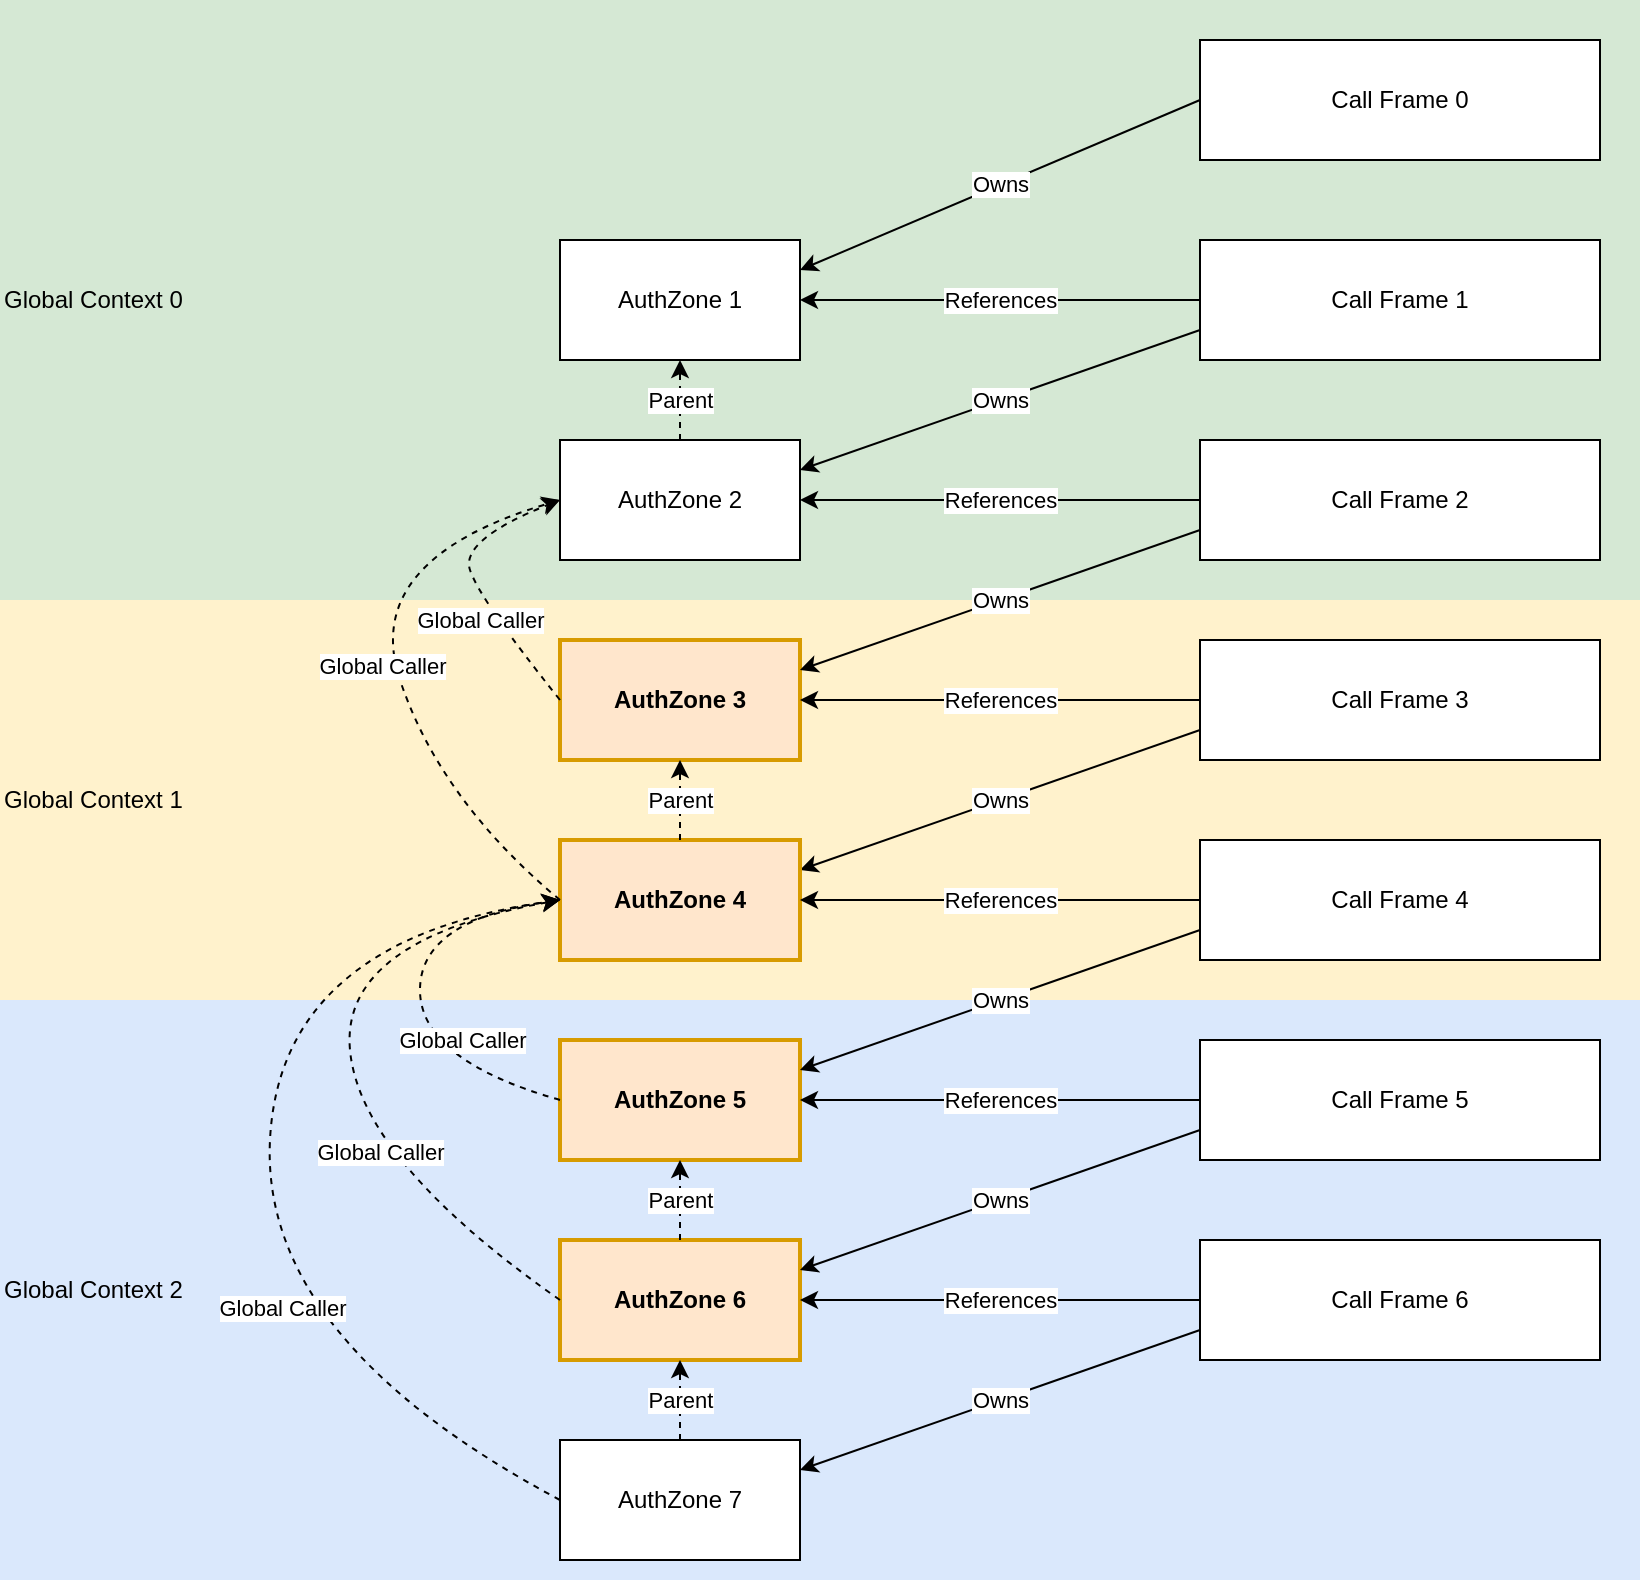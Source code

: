 <mxfile version="24.3.1" type="google">
  <diagram name="Page-1" id="sdZCdqadQK1_ApTaUdSB">
    <mxGraphModel grid="1" page="1" gridSize="10" guides="1" tooltips="1" connect="1" arrows="1" fold="1" pageScale="1" pageWidth="850" pageHeight="1100" math="0" shadow="0">
      <root>
        <mxCell id="0" />
        <mxCell id="1" parent="0" />
        <mxCell id="EU_9ewmec-1z8pHWwTsp-31" value="Global Context 2" style="rounded=0;whiteSpace=wrap;html=1;align=left;fillColor=#dae8fc;strokeColor=none;" vertex="1" parent="1">
          <mxGeometry x="-80" y="660" width="820" height="290" as="geometry" />
        </mxCell>
        <mxCell id="EU_9ewmec-1z8pHWwTsp-29" value="Global Context 1" style="rounded=0;whiteSpace=wrap;html=1;align=left;fillColor=#fff2cc;strokeColor=none;" vertex="1" parent="1">
          <mxGeometry x="-80" y="460" width="820" height="200" as="geometry" />
        </mxCell>
        <mxCell id="EU_9ewmec-1z8pHWwTsp-28" value="Global Context 0" style="rounded=0;whiteSpace=wrap;html=1;align=left;fillColor=#d5e8d4;strokeColor=none;" vertex="1" parent="1">
          <mxGeometry x="-80" y="160" width="820" height="300" as="geometry" />
        </mxCell>
        <mxCell id="EU_9ewmec-1z8pHWwTsp-2" value="Call Frame 0" style="rounded=0;whiteSpace=wrap;html=1;verticalAlign=middle;align=center;" vertex="1" parent="1">
          <mxGeometry x="520" y="180" width="200" height="60" as="geometry" />
        </mxCell>
        <mxCell id="EU_9ewmec-1z8pHWwTsp-1" value="AuthZone 1" style="rounded=0;whiteSpace=wrap;html=1;" vertex="1" parent="1">
          <mxGeometry x="200" y="280" width="120" height="60" as="geometry" />
        </mxCell>
        <mxCell id="EU_9ewmec-1z8pHWwTsp-4" value="Owns" style="endArrow=classic;html=1;rounded=0;exitX=0;exitY=0.5;exitDx=0;exitDy=0;entryX=1;entryY=0.25;entryDx=0;entryDy=0;" edge="1" parent="1" source="EU_9ewmec-1z8pHWwTsp-2" target="EU_9ewmec-1z8pHWwTsp-1">
          <mxGeometry width="50" height="50" relative="1" as="geometry">
            <mxPoint x="480" y="450" as="sourcePoint" />
            <mxPoint x="530" y="400" as="targetPoint" />
          </mxGeometry>
        </mxCell>
        <mxCell id="EU_9ewmec-1z8pHWwTsp-5" value="Call Frame 1" style="rounded=0;whiteSpace=wrap;html=1;verticalAlign=middle;align=center;" vertex="1" parent="1">
          <mxGeometry x="520" y="280" width="200" height="60" as="geometry" />
        </mxCell>
        <mxCell id="EU_9ewmec-1z8pHWwTsp-6" value="References" style="endArrow=classic;html=1;rounded=0;exitX=0;exitY=0.5;exitDx=0;exitDy=0;entryX=1;entryY=0.5;entryDx=0;entryDy=0;" edge="1" parent="1" source="EU_9ewmec-1z8pHWwTsp-5" target="EU_9ewmec-1z8pHWwTsp-1">
          <mxGeometry width="50" height="50" relative="1" as="geometry">
            <mxPoint x="600" y="240" as="sourcePoint" />
            <mxPoint x="160" y="145" as="targetPoint" />
          </mxGeometry>
        </mxCell>
        <mxCell id="EU_9ewmec-1z8pHWwTsp-8" value="Call Frame 2" style="rounded=0;whiteSpace=wrap;html=1;verticalAlign=middle;align=center;" vertex="1" parent="1">
          <mxGeometry x="520" y="380" width="200" height="60" as="geometry" />
        </mxCell>
        <mxCell id="EU_9ewmec-1z8pHWwTsp-9" value="AuthZone 2" style="rounded=0;whiteSpace=wrap;html=1;" vertex="1" parent="1">
          <mxGeometry x="200" y="380" width="120" height="60" as="geometry" />
        </mxCell>
        <mxCell id="EU_9ewmec-1z8pHWwTsp-10" value="Owns" style="endArrow=classic;html=1;rounded=0;exitX=0;exitY=0.75;exitDx=0;exitDy=0;entryX=1;entryY=0.25;entryDx=0;entryDy=0;" edge="1" parent="1" source="EU_9ewmec-1z8pHWwTsp-5" target="EU_9ewmec-1z8pHWwTsp-9">
          <mxGeometry width="50" height="50" relative="1" as="geometry">
            <mxPoint x="530" y="220" as="sourcePoint" />
            <mxPoint x="330" y="290" as="targetPoint" />
          </mxGeometry>
        </mxCell>
        <mxCell id="EU_9ewmec-1z8pHWwTsp-11" value="Parent" style="endArrow=classic;html=1;rounded=0;exitX=0.5;exitY=0;exitDx=0;exitDy=0;entryX=0.5;entryY=1;entryDx=0;entryDy=0;dashed=1;" edge="1" parent="1" source="EU_9ewmec-1z8pHWwTsp-9" target="EU_9ewmec-1z8pHWwTsp-1">
          <mxGeometry width="50" height="50" relative="1" as="geometry">
            <mxPoint x="530" y="290" as="sourcePoint" />
            <mxPoint x="330" y="290" as="targetPoint" />
          </mxGeometry>
        </mxCell>
        <mxCell id="EU_9ewmec-1z8pHWwTsp-12" value="References" style="endArrow=classic;html=1;rounded=0;exitX=0;exitY=0.5;exitDx=0;exitDy=0;entryX=1;entryY=0.5;entryDx=0;entryDy=0;" edge="1" parent="1" source="EU_9ewmec-1z8pHWwTsp-8" target="EU_9ewmec-1z8pHWwTsp-9">
          <mxGeometry width="50" height="50" relative="1" as="geometry">
            <mxPoint x="530" y="290" as="sourcePoint" />
            <mxPoint x="330" y="290" as="targetPoint" />
          </mxGeometry>
        </mxCell>
        <mxCell id="EU_9ewmec-1z8pHWwTsp-13" value="Call Frame 3" style="rounded=0;whiteSpace=wrap;html=1;verticalAlign=middle;align=center;" vertex="1" parent="1">
          <mxGeometry x="520" y="480" width="200" height="60" as="geometry" />
        </mxCell>
        <mxCell id="EU_9ewmec-1z8pHWwTsp-14" value="AuthZone 3" style="rounded=0;whiteSpace=wrap;html=1;fillColor=#ffe6cc;strokeColor=#d79b00;fontStyle=1;strokeWidth=2;" vertex="1" parent="1">
          <mxGeometry x="200" y="480" width="120" height="60" as="geometry" />
        </mxCell>
        <mxCell id="EU_9ewmec-1z8pHWwTsp-15" value="References" style="endArrow=classic;html=1;rounded=0;exitX=0;exitY=0.5;exitDx=0;exitDy=0;entryX=1;entryY=0.5;entryDx=0;entryDy=0;" edge="1" parent="1" source="EU_9ewmec-1z8pHWwTsp-13" target="EU_9ewmec-1z8pHWwTsp-14">
          <mxGeometry width="50" height="50" relative="1" as="geometry">
            <mxPoint x="530" y="390" as="sourcePoint" />
            <mxPoint x="330" y="390" as="targetPoint" />
          </mxGeometry>
        </mxCell>
        <mxCell id="EU_9ewmec-1z8pHWwTsp-16" value="Owns" style="endArrow=classic;html=1;rounded=0;exitX=0;exitY=0.75;exitDx=0;exitDy=0;entryX=1;entryY=0.25;entryDx=0;entryDy=0;" edge="1" parent="1" source="EU_9ewmec-1z8pHWwTsp-13" target="EU_9ewmec-1z8pHWwTsp-19">
          <mxGeometry width="50" height="50" relative="1" as="geometry">
            <mxPoint x="530" y="305" as="sourcePoint" />
            <mxPoint x="330" y="385" as="targetPoint" />
          </mxGeometry>
        </mxCell>
        <mxCell id="EU_9ewmec-1z8pHWwTsp-18" value="Call Frame 4" style="rounded=0;whiteSpace=wrap;html=1;verticalAlign=middle;align=center;" vertex="1" parent="1">
          <mxGeometry x="520" y="580" width="200" height="60" as="geometry" />
        </mxCell>
        <mxCell id="EU_9ewmec-1z8pHWwTsp-19" value="AuthZone 4" style="rounded=0;whiteSpace=wrap;html=1;fillColor=#ffe6cc;strokeColor=#d79b00;fontStyle=1;strokeWidth=2;" vertex="1" parent="1">
          <mxGeometry x="200" y="580" width="120" height="60" as="geometry" />
        </mxCell>
        <mxCell id="EU_9ewmec-1z8pHWwTsp-20" value="References" style="endArrow=classic;html=1;rounded=0;exitX=0;exitY=0.5;exitDx=0;exitDy=0;entryX=1;entryY=0.5;entryDx=0;entryDy=0;" edge="1" parent="1" source="EU_9ewmec-1z8pHWwTsp-18" target="EU_9ewmec-1z8pHWwTsp-19">
          <mxGeometry width="50" height="50" relative="1" as="geometry">
            <mxPoint x="530" y="510" as="sourcePoint" />
            <mxPoint x="330" y="510" as="targetPoint" />
          </mxGeometry>
        </mxCell>
        <mxCell id="EU_9ewmec-1z8pHWwTsp-22" value="&lt;div&gt;Global Caller&lt;/div&gt;" style="curved=1;endArrow=classic;html=1;rounded=0;exitX=0;exitY=0.5;exitDx=0;exitDy=0;entryX=0;entryY=0.5;entryDx=0;entryDy=0;dashed=1;" edge="1" parent="1" source="EU_9ewmec-1z8pHWwTsp-14" target="EU_9ewmec-1z8pHWwTsp-9">
          <mxGeometry x="-0.248" y="6" width="50" height="50" relative="1" as="geometry">
            <mxPoint x="400" y="480" as="sourcePoint" />
            <mxPoint x="450" y="430" as="targetPoint" />
            <Array as="points">
              <mxPoint x="160" y="460" />
              <mxPoint x="150" y="430" />
            </Array>
            <mxPoint as="offset" />
          </mxGeometry>
        </mxCell>
        <mxCell id="EU_9ewmec-1z8pHWwTsp-23" value="&lt;div&gt;Global Caller&lt;/div&gt;" style="curved=1;endArrow=classic;html=1;rounded=0;exitX=0;exitY=0.5;exitDx=0;exitDy=0;entryX=0;entryY=0.5;entryDx=0;entryDy=0;dashed=1;" edge="1" parent="1" source="EU_9ewmec-1z8pHWwTsp-19" target="EU_9ewmec-1z8pHWwTsp-9">
          <mxGeometry x="-0.027" y="6" width="50" height="50" relative="1" as="geometry">
            <mxPoint x="210" y="570" as="sourcePoint" />
            <mxPoint x="210" y="400" as="targetPoint" />
            <Array as="points">
              <mxPoint x="140" y="560" />
              <mxPoint x="100" y="440" />
            </Array>
            <mxPoint as="offset" />
          </mxGeometry>
        </mxCell>
        <mxCell id="EU_9ewmec-1z8pHWwTsp-24" value="Call Frame 5" style="rounded=0;whiteSpace=wrap;html=1;verticalAlign=middle;align=center;" vertex="1" parent="1">
          <mxGeometry x="520" y="680" width="200" height="60" as="geometry" />
        </mxCell>
        <mxCell id="EU_9ewmec-1z8pHWwTsp-25" value="AuthZone 5" style="rounded=0;whiteSpace=wrap;html=1;fillColor=#ffe6cc;strokeColor=#d79b00;fontStyle=1;strokeWidth=2;" vertex="1" parent="1">
          <mxGeometry x="200" y="680" width="120" height="60" as="geometry" />
        </mxCell>
        <mxCell id="EU_9ewmec-1z8pHWwTsp-26" value="References" style="endArrow=classic;html=1;rounded=0;exitX=0;exitY=0.5;exitDx=0;exitDy=0;entryX=1;entryY=0.5;entryDx=0;entryDy=0;" edge="1" parent="1" source="EU_9ewmec-1z8pHWwTsp-24" target="EU_9ewmec-1z8pHWwTsp-25">
          <mxGeometry width="50" height="50" relative="1" as="geometry">
            <mxPoint x="530" y="610" as="sourcePoint" />
            <mxPoint x="330" y="610" as="targetPoint" />
          </mxGeometry>
        </mxCell>
        <mxCell id="EU_9ewmec-1z8pHWwTsp-30" value="Owns" style="endArrow=classic;html=1;rounded=0;exitX=0;exitY=0.75;exitDx=0;exitDy=0;entryX=1;entryY=0.25;entryDx=0;entryDy=0;" edge="1" parent="1" source="EU_9ewmec-1z8pHWwTsp-8" target="EU_9ewmec-1z8pHWwTsp-14">
          <mxGeometry width="50" height="50" relative="1" as="geometry">
            <mxPoint x="530" y="305" as="sourcePoint" />
            <mxPoint x="330" y="385" as="targetPoint" />
          </mxGeometry>
        </mxCell>
        <mxCell id="EU_9ewmec-1z8pHWwTsp-32" value="Owns" style="endArrow=classic;html=1;rounded=0;exitX=0;exitY=0.75;exitDx=0;exitDy=0;entryX=1;entryY=0.25;entryDx=0;entryDy=0;" edge="1" parent="1" source="EU_9ewmec-1z8pHWwTsp-18" target="EU_9ewmec-1z8pHWwTsp-25">
          <mxGeometry width="50" height="50" relative="1" as="geometry">
            <mxPoint x="530" y="515" as="sourcePoint" />
            <mxPoint x="330" y="605" as="targetPoint" />
          </mxGeometry>
        </mxCell>
        <mxCell id="EU_9ewmec-1z8pHWwTsp-34" value="&lt;div&gt;Global Caller&lt;/div&gt;" style="curved=1;endArrow=classic;html=1;rounded=0;exitX=0;exitY=0.5;exitDx=0;exitDy=0;entryX=0;entryY=0.5;entryDx=0;entryDy=0;dashed=1;" edge="1" parent="1" source="EU_9ewmec-1z8pHWwTsp-25" target="EU_9ewmec-1z8pHWwTsp-19">
          <mxGeometry x="-0.224" y="-21" width="50" height="50" relative="1" as="geometry">
            <mxPoint x="210" y="620" as="sourcePoint" />
            <mxPoint x="210" y="500" as="targetPoint" />
            <Array as="points">
              <mxPoint x="130" y="690" />
              <mxPoint x="130" y="620" />
            </Array>
            <mxPoint as="offset" />
          </mxGeometry>
        </mxCell>
        <mxCell id="EU_9ewmec-1z8pHWwTsp-35" value="Call Frame 6" style="rounded=0;whiteSpace=wrap;html=1;verticalAlign=middle;align=center;" vertex="1" parent="1">
          <mxGeometry x="520" y="780" width="200" height="60" as="geometry" />
        </mxCell>
        <mxCell id="EU_9ewmec-1z8pHWwTsp-36" value="AuthZone 6" style="rounded=0;whiteSpace=wrap;html=1;fillColor=#ffe6cc;strokeColor=#d79b00;fontStyle=1;strokeWidth=2;" vertex="1" parent="1">
          <mxGeometry x="200" y="780" width="120" height="60" as="geometry" />
        </mxCell>
        <mxCell id="EU_9ewmec-1z8pHWwTsp-37" value="References" style="endArrow=classic;html=1;rounded=0;exitX=0;exitY=0.5;exitDx=0;exitDy=0;entryX=1;entryY=0.5;entryDx=0;entryDy=0;" edge="1" parent="1" source="EU_9ewmec-1z8pHWwTsp-35" target="EU_9ewmec-1z8pHWwTsp-36">
          <mxGeometry width="50" height="50" relative="1" as="geometry">
            <mxPoint x="530" y="710" as="sourcePoint" />
            <mxPoint x="330" y="710" as="targetPoint" />
          </mxGeometry>
        </mxCell>
        <mxCell id="EU_9ewmec-1z8pHWwTsp-38" value="Owns" style="endArrow=classic;html=1;rounded=0;exitX=0;exitY=0.75;exitDx=0;exitDy=0;entryX=1;entryY=0.25;entryDx=0;entryDy=0;" edge="1" parent="1" source="EU_9ewmec-1z8pHWwTsp-24" target="EU_9ewmec-1z8pHWwTsp-36">
          <mxGeometry width="50" height="50" relative="1" as="geometry">
            <mxPoint x="530" y="635" as="sourcePoint" />
            <mxPoint x="330" y="705" as="targetPoint" />
          </mxGeometry>
        </mxCell>
        <mxCell id="EU_9ewmec-1z8pHWwTsp-39" value="Parent" style="endArrow=classic;html=1;rounded=0;exitX=0.5;exitY=0;exitDx=0;exitDy=0;entryX=0.5;entryY=1;entryDx=0;entryDy=0;dashed=1;" edge="1" parent="1" source="EU_9ewmec-1z8pHWwTsp-36" target="EU_9ewmec-1z8pHWwTsp-25">
          <mxGeometry width="50" height="50" relative="1" as="geometry">
            <mxPoint x="270" y="690" as="sourcePoint" />
            <mxPoint x="270" y="650" as="targetPoint" />
          </mxGeometry>
        </mxCell>
        <mxCell id="EU_9ewmec-1z8pHWwTsp-40" value="&lt;div&gt;Global Caller&lt;/div&gt;" style="curved=1;endArrow=classic;html=1;rounded=0;exitX=0;exitY=0.5;exitDx=0;exitDy=0;entryX=0;entryY=0.5;entryDx=0;entryDy=0;dashed=1;" edge="1" parent="1" source="EU_9ewmec-1z8pHWwTsp-36" target="EU_9ewmec-1z8pHWwTsp-19">
          <mxGeometry x="-0.27" y="-10" width="50" height="50" relative="1" as="geometry">
            <mxPoint x="210" y="720" as="sourcePoint" />
            <mxPoint x="210" y="500" as="targetPoint" />
            <Array as="points">
              <mxPoint x="100" y="740" />
              <mxPoint x="90" y="630" />
            </Array>
            <mxPoint as="offset" />
          </mxGeometry>
        </mxCell>
        <mxCell id="EU_9ewmec-1z8pHWwTsp-41" value="AuthZone 7" style="rounded=0;whiteSpace=wrap;html=1;" vertex="1" parent="1">
          <mxGeometry x="200" y="880" width="120" height="60" as="geometry" />
        </mxCell>
        <mxCell id="EU_9ewmec-1z8pHWwTsp-42" value="Parent" style="endArrow=classic;html=1;rounded=0;exitX=0.5;exitY=0;exitDx=0;exitDy=0;entryX=0.5;entryY=1;entryDx=0;entryDy=0;dashed=1;" edge="1" parent="1" source="EU_9ewmec-1z8pHWwTsp-41" target="EU_9ewmec-1z8pHWwTsp-36">
          <mxGeometry width="50" height="50" relative="1" as="geometry">
            <mxPoint x="270" y="790" as="sourcePoint" />
            <mxPoint x="270" y="750" as="targetPoint" />
          </mxGeometry>
        </mxCell>
        <mxCell id="EU_9ewmec-1z8pHWwTsp-43" value="&lt;div&gt;Global Caller&lt;/div&gt;" style="curved=1;endArrow=classic;html=1;rounded=0;exitX=0;exitY=0.5;exitDx=0;exitDy=0;entryX=0;entryY=0.5;entryDx=0;entryDy=0;dashed=1;" edge="1" parent="1" source="EU_9ewmec-1z8pHWwTsp-41" target="EU_9ewmec-1z8pHWwTsp-19">
          <mxGeometry x="-0.27" y="-10" width="50" height="50" relative="1" as="geometry">
            <mxPoint x="210" y="820" as="sourcePoint" />
            <mxPoint x="210" y="500" as="targetPoint" />
            <Array as="points">
              <mxPoint x="50" y="830" />
              <mxPoint x="60" y="630" />
            </Array>
            <mxPoint as="offset" />
          </mxGeometry>
        </mxCell>
        <mxCell id="EU_9ewmec-1z8pHWwTsp-46" value="Owns" style="endArrow=classic;html=1;rounded=0;exitX=0;exitY=0.75;exitDx=0;exitDy=0;entryX=1;entryY=0.25;entryDx=0;entryDy=0;" edge="1" parent="1" source="EU_9ewmec-1z8pHWwTsp-35" target="EU_9ewmec-1z8pHWwTsp-41">
          <mxGeometry width="50" height="50" relative="1" as="geometry">
            <mxPoint x="530" y="735" as="sourcePoint" />
            <mxPoint x="330" y="805" as="targetPoint" />
          </mxGeometry>
        </mxCell>
        <mxCell id="EU_9ewmec-1z8pHWwTsp-48" value="Parent" style="endArrow=classic;html=1;rounded=0;exitX=0.5;exitY=0;exitDx=0;exitDy=0;entryX=0.5;entryY=1;entryDx=0;entryDy=0;dashed=1;" edge="1" parent="1" source="EU_9ewmec-1z8pHWwTsp-19" target="EU_9ewmec-1z8pHWwTsp-14">
          <mxGeometry width="50" height="50" relative="1" as="geometry">
            <mxPoint x="270" y="690" as="sourcePoint" />
            <mxPoint x="270" y="650" as="targetPoint" />
          </mxGeometry>
        </mxCell>
      </root>
    </mxGraphModel>
  </diagram>
</mxfile>
